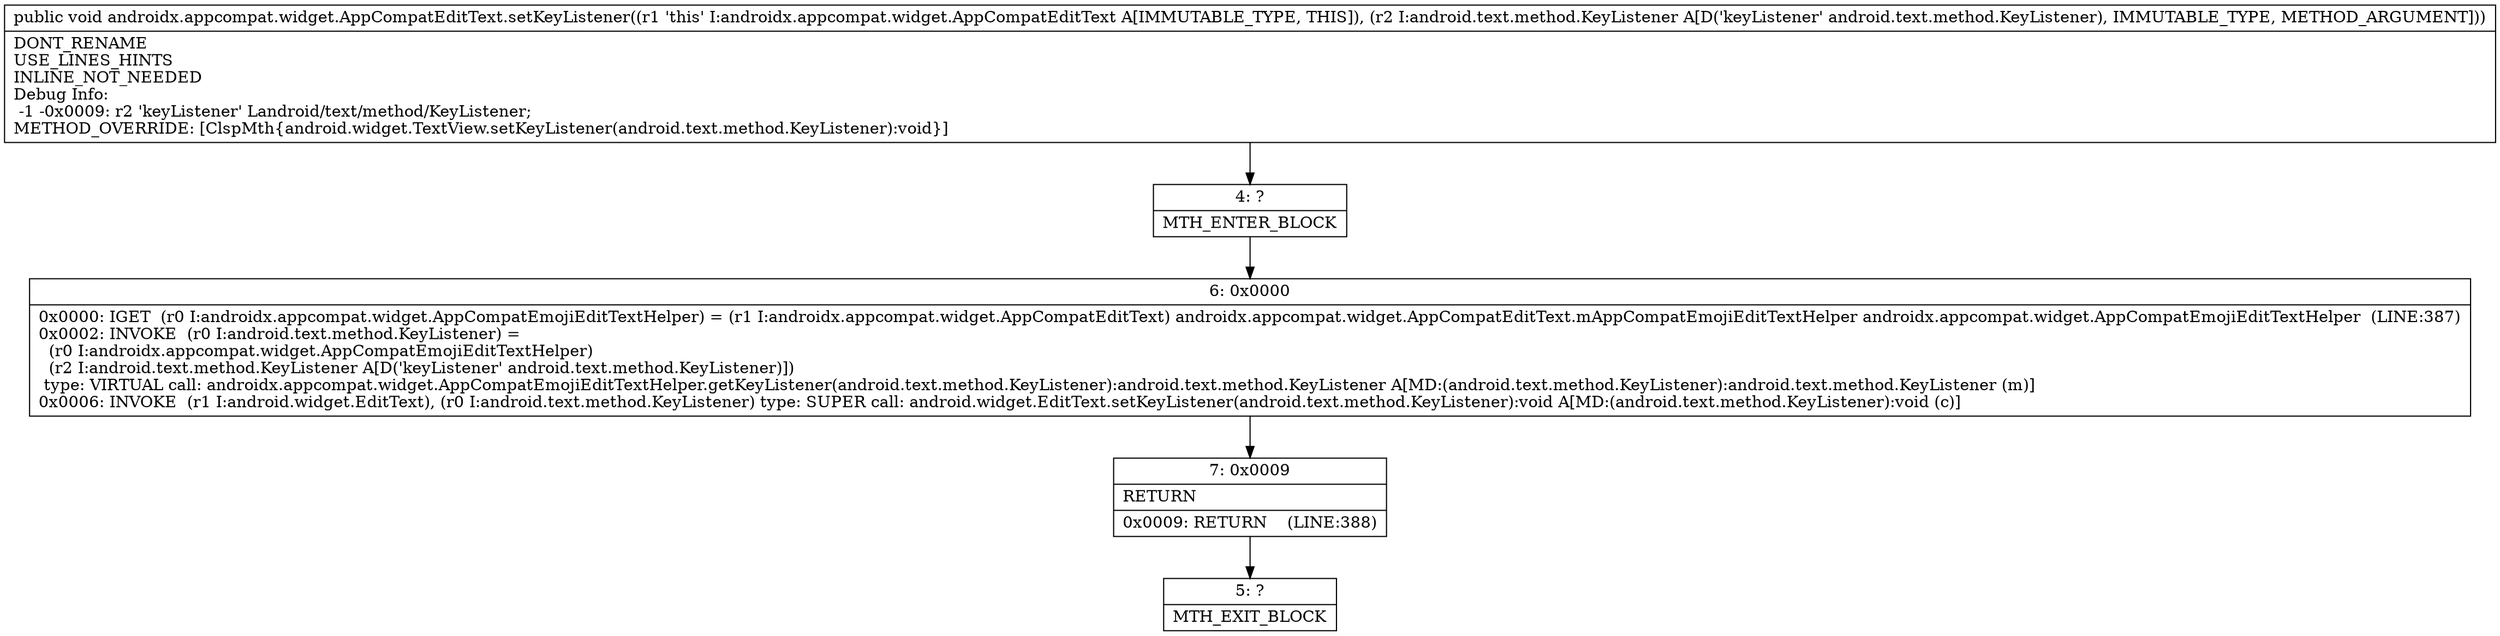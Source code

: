 digraph "CFG forandroidx.appcompat.widget.AppCompatEditText.setKeyListener(Landroid\/text\/method\/KeyListener;)V" {
Node_4 [shape=record,label="{4\:\ ?|MTH_ENTER_BLOCK\l}"];
Node_6 [shape=record,label="{6\:\ 0x0000|0x0000: IGET  (r0 I:androidx.appcompat.widget.AppCompatEmojiEditTextHelper) = (r1 I:androidx.appcompat.widget.AppCompatEditText) androidx.appcompat.widget.AppCompatEditText.mAppCompatEmojiEditTextHelper androidx.appcompat.widget.AppCompatEmojiEditTextHelper  (LINE:387)\l0x0002: INVOKE  (r0 I:android.text.method.KeyListener) = \l  (r0 I:androidx.appcompat.widget.AppCompatEmojiEditTextHelper)\l  (r2 I:android.text.method.KeyListener A[D('keyListener' android.text.method.KeyListener)])\l type: VIRTUAL call: androidx.appcompat.widget.AppCompatEmojiEditTextHelper.getKeyListener(android.text.method.KeyListener):android.text.method.KeyListener A[MD:(android.text.method.KeyListener):android.text.method.KeyListener (m)]\l0x0006: INVOKE  (r1 I:android.widget.EditText), (r0 I:android.text.method.KeyListener) type: SUPER call: android.widget.EditText.setKeyListener(android.text.method.KeyListener):void A[MD:(android.text.method.KeyListener):void (c)]\l}"];
Node_7 [shape=record,label="{7\:\ 0x0009|RETURN\l|0x0009: RETURN    (LINE:388)\l}"];
Node_5 [shape=record,label="{5\:\ ?|MTH_EXIT_BLOCK\l}"];
MethodNode[shape=record,label="{public void androidx.appcompat.widget.AppCompatEditText.setKeyListener((r1 'this' I:androidx.appcompat.widget.AppCompatEditText A[IMMUTABLE_TYPE, THIS]), (r2 I:android.text.method.KeyListener A[D('keyListener' android.text.method.KeyListener), IMMUTABLE_TYPE, METHOD_ARGUMENT]))  | DONT_RENAME\lUSE_LINES_HINTS\lINLINE_NOT_NEEDED\lDebug Info:\l  \-1 \-0x0009: r2 'keyListener' Landroid\/text\/method\/KeyListener;\lMETHOD_OVERRIDE: [ClspMth\{android.widget.TextView.setKeyListener(android.text.method.KeyListener):void\}]\l}"];
MethodNode -> Node_4;Node_4 -> Node_6;
Node_6 -> Node_7;
Node_7 -> Node_5;
}

